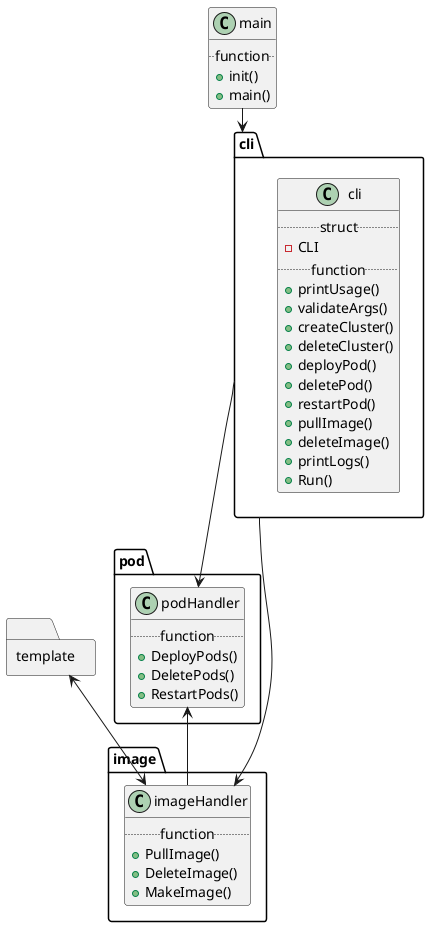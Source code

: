 @startuml
    
    class main {
        ..function..
        + init()
        + main()
    }

    package cli <<Folder>> {
        class cli {
            ..struct..
            - CLI 
            ..function..
            + printUsage() 
            + validateArgs() 
            + createCluster() 
            + deleteCluster() 
            + deployPod() 
            + deletePod() 
            + restartPod()
            + pullImage()
            + deleteImage()
            + printLogs()
            + Run() 
        }
    }


    package pod <<Folder>>{
        class podHandler {
            ..function..
            + DeployPods()
            + DeletePods()
            + RestartPods()
        }
    }

    package image <<Folder>>{
        class imageHandler {
            ..function..
            + PullImage()
            + DeleteImage()
            + MakeImage()
        }
    }
    package template <<Folder>> {
    }


main --> cli
cli --> podHandler
cli --> imageHandler

template <--> imageHandler

podHandler <-- imageHandler

@enduml
